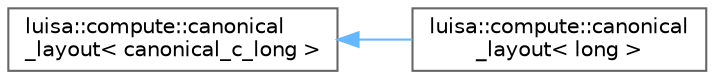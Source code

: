 digraph "类继承关系图"
{
 // LATEX_PDF_SIZE
  bgcolor="transparent";
  edge [fontname=Helvetica,fontsize=10,labelfontname=Helvetica,labelfontsize=10];
  node [fontname=Helvetica,fontsize=10,shape=box,height=0.2,width=0.4];
  rankdir="LR";
  Node0 [id="Node000000",label="luisa::compute::canonical\l_layout\< canonical_c_long \>",height=0.2,width=0.4,color="grey40", fillcolor="white", style="filled",URL="$structluisa_1_1compute_1_1canonical__layout.html",tooltip=" "];
  Node0 -> Node1 [id="edge1113_Node000000_Node000001",dir="back",color="steelblue1",style="solid",tooltip=" "];
  Node1 [id="Node000001",label="luisa::compute::canonical\l_layout\< long \>",height=0.2,width=0.4,color="grey40", fillcolor="white", style="filled",URL="$structluisa_1_1compute_1_1canonical__layout_3_01long_01_4.html",tooltip=" "];
}
